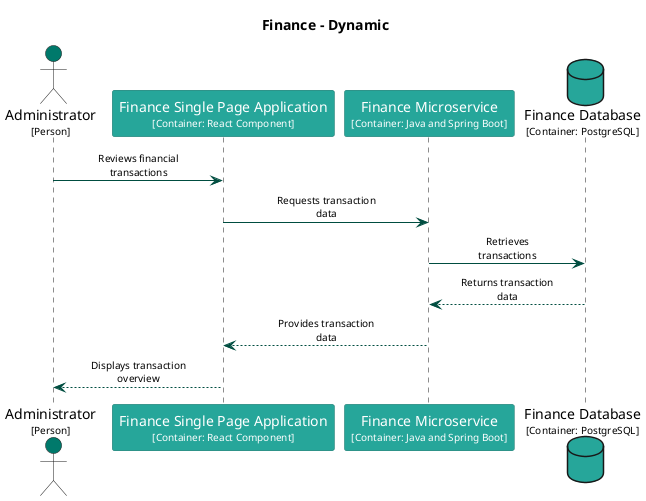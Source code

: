 @startuml
set separator none
title Finance - Dynamic

skinparam {
  arrowFontSize 10
  defaultTextAlignment center
  wrapWidth 200
  maxMessageSize 100
}

hide stereotype

skinparam sequenceParticipant<<Administrator>> {
  BackgroundColor #00796b
  FontColor #ffffff
  BorderColor #00544a
  shadowing false
}
skinparam sequenceParticipant<<Finance.FinanceDatabase>> {
  BackgroundColor #26a69a
  FontColor #ffffff
  BorderColor #1a746b
  shadowing false
}
skinparam sequenceParticipant<<Finance.FinanceMicroservice>> {
  BackgroundColor #26a69a
  FontColor #ffffff
  BorderColor #1a746b
  shadowing false
}
skinparam sequenceParticipant<<Finance.FinanceSinglePageApplication>> {
  BackgroundColor #26a69a
  FontColor #ffffff
  BorderColor #1a746b
  shadowing false
}

actor "Administrator\n<size:10>[Person]</size>" as Administrator <<Administrator>> #00796b
participant "Finance Single Page Application\n<size:10>[Container: React Component]</size>" as Finance.FinanceSinglePageApplication <<Finance.FinanceSinglePageApplication>> #26a69a
participant "Finance Microservice\n<size:10>[Container: Java and Spring Boot]</size>" as Finance.FinanceMicroservice <<Finance.FinanceMicroservice>> #26a69a
database "Finance Database\n<size:10>[Container: PostgreSQL]</size>" as Finance.FinanceDatabase <<Finance.FinanceDatabase>> #26a69a
Administrator -[#004d40]> Finance.FinanceSinglePageApplication : Reviews financial transactions
Finance.FinanceSinglePageApplication -[#004d40]> Finance.FinanceMicroservice : Requests transaction data
Finance.FinanceMicroservice -[#004d40]> Finance.FinanceDatabase : Retrieves transactions
Finance.FinanceMicroservice <-[#004d40]- Finance.FinanceDatabase : Returns transaction data
Finance.FinanceSinglePageApplication <-[#004d40]- Finance.FinanceMicroservice : Provides transaction data
Administrator <-[#004d40]- Finance.FinanceSinglePageApplication : Displays transaction overview
@enduml